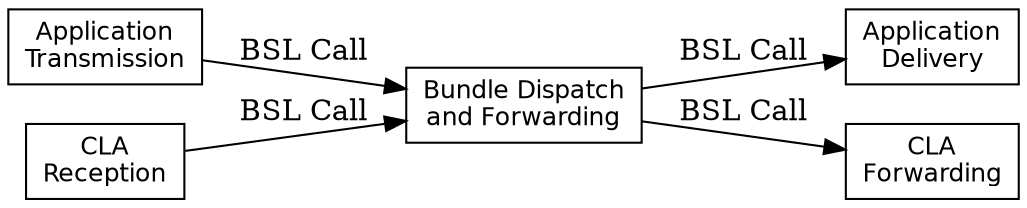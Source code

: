 digraph bpa_interaction {
    rankdir=LR;
    node [shape=record, fontname=Helvetica, fontsize=12];

    process [ label="Bundle Dispatch\nand Forwarding" ];
    appin [ label="Application\nTransmission" ];
    appout [ label="Application\nDelivery" ];
    clin [ label="CLA\nReception" ];
    clout [ label="CLA\nForwarding" ];

    appin -> process [ label="BSL Call" ];
    process -> appout [ label="BSL Call" ];
    clin -> process [ label="BSL Call" ];
    process -> clout [ label="BSL Call" ];
}